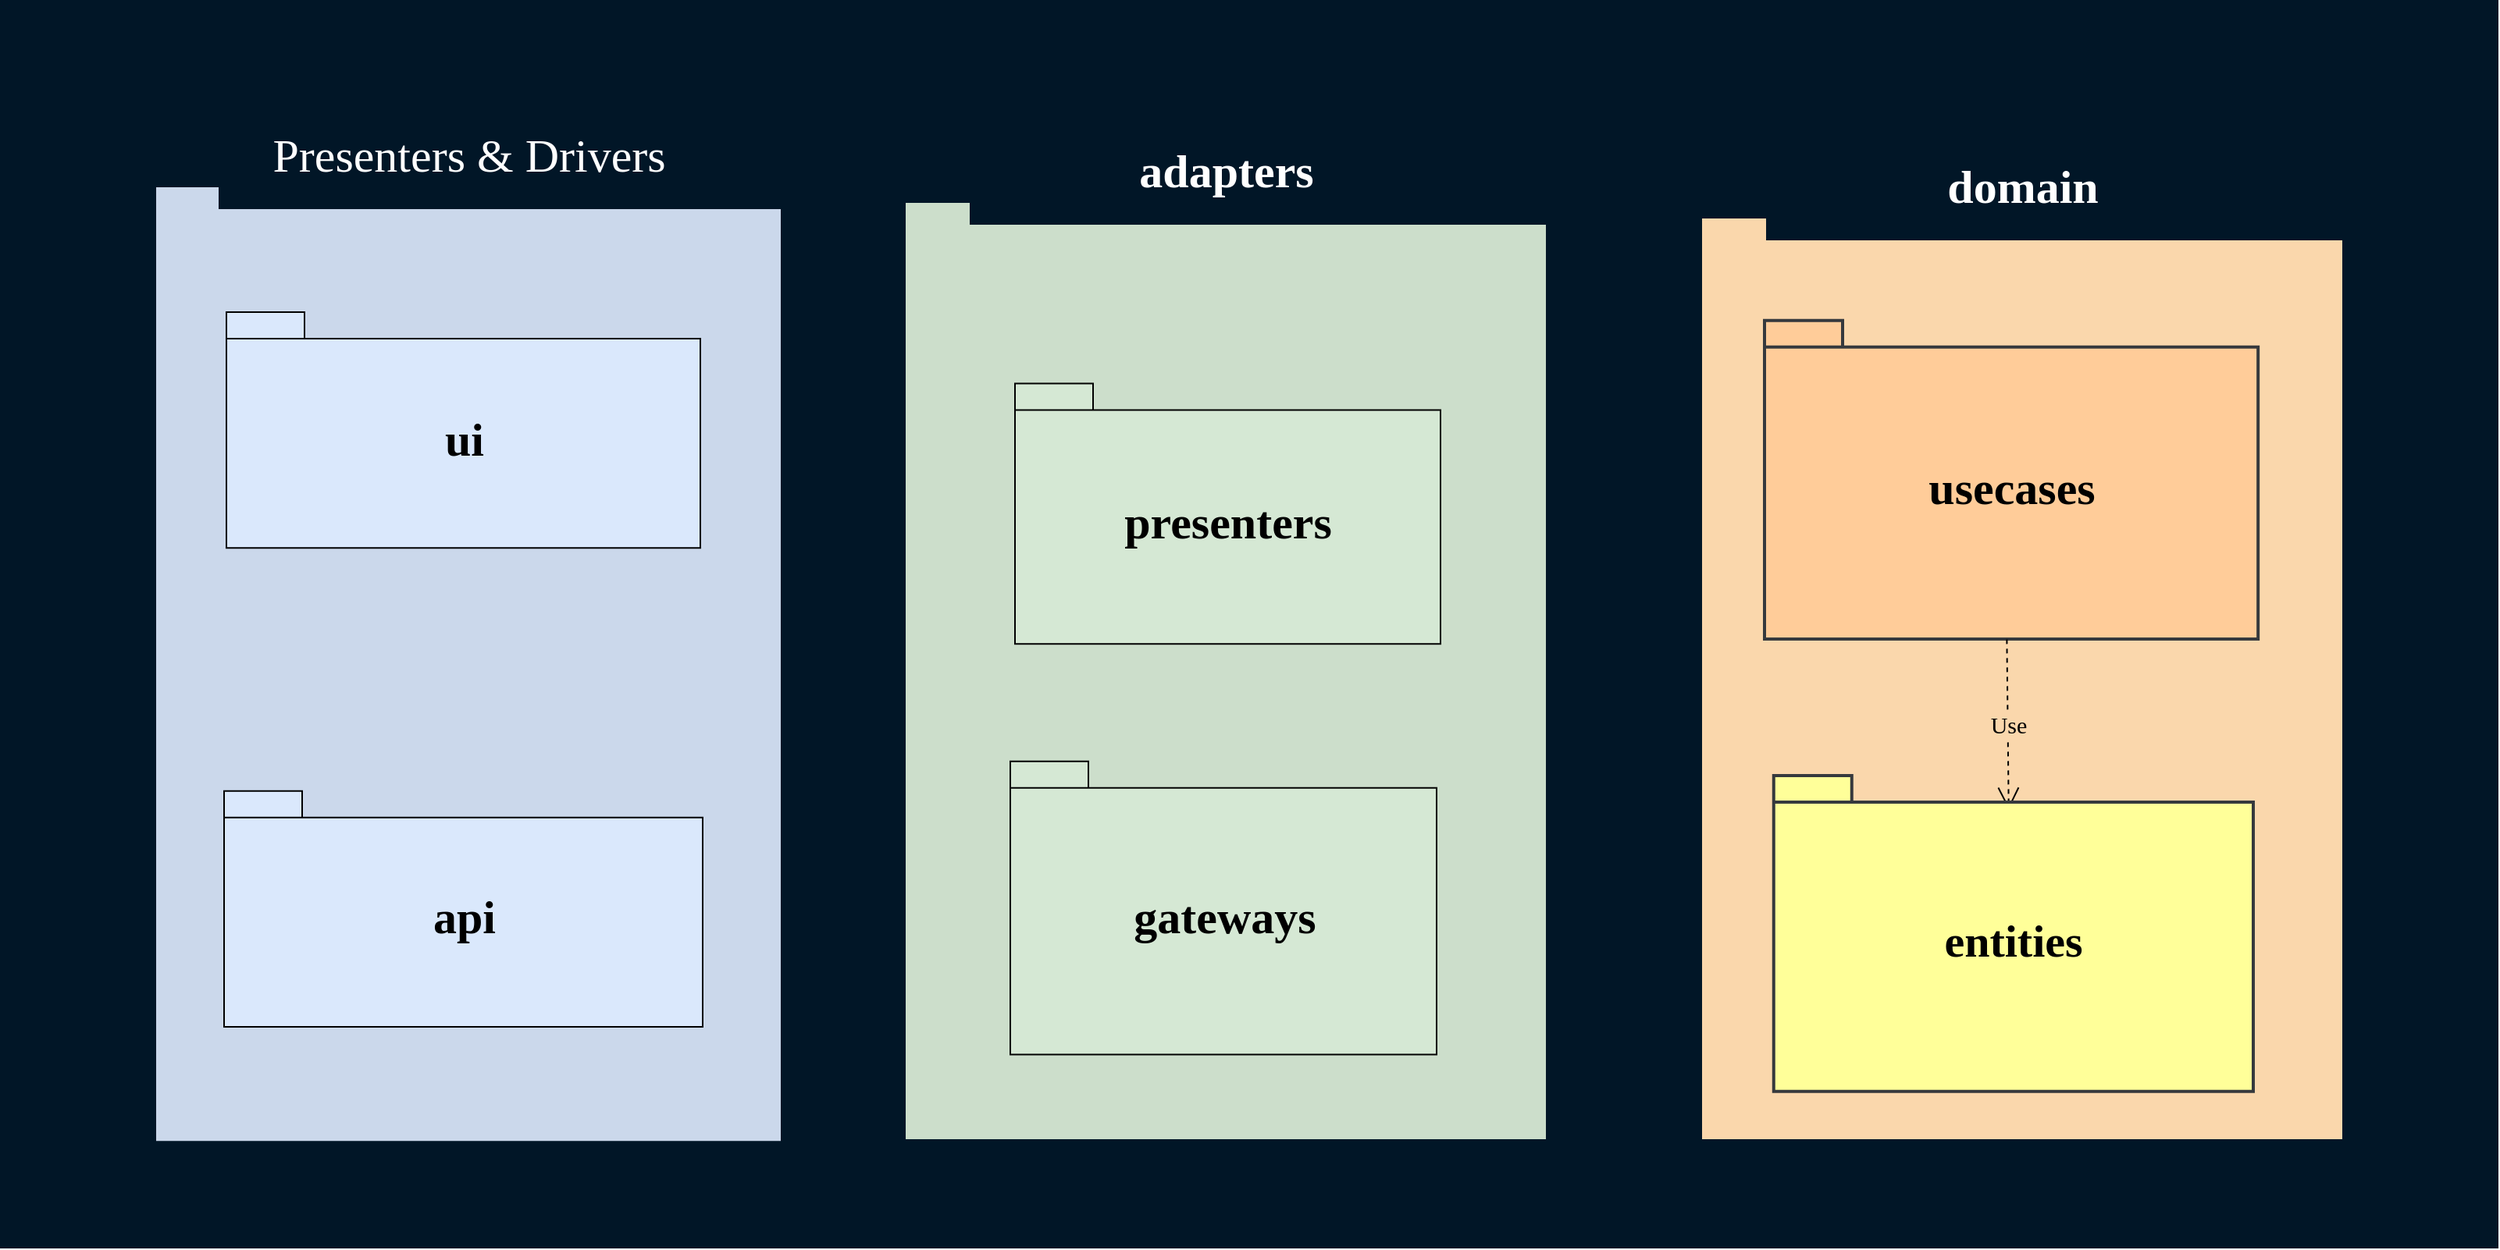 <mxfile version="13.0.3" type="device"><diagram name="Page-1" id="b5b7bab2-c9e2-2cf4-8b2a-24fd1a2a6d21"><mxGraphModel dx="6152" dy="2813" grid="1" gridSize="10" guides="1" tooltips="1" connect="1" arrows="1" fold="1" page="1" pageScale="1" pageWidth="827" pageHeight="1169" background="#ffffff" math="0" shadow="0"><root><mxCell id="0"/><mxCell id="1" parent="0"/><mxCell id="tDun83H3uAfbjw66Eg2o-3" value="" style="rounded=0;whiteSpace=wrap;html=1;fillColor=#011627;fontSize=30;fontColor=#FFFFFF;strokeColor=none;" vertex="1" parent="1"><mxGeometry x="-2920" y="-330" width="1600" height="800" as="geometry"/></mxCell><mxCell id="tDun83H3uAfbjw66Eg2o-17" value="" style="group;strokeColor=none;fillColor=none;labelPosition=center;verticalLabelPosition=top;align=center;verticalAlign=bottom;fontColor=#FFFFFF;" vertex="1" connectable="0" parent="1"><mxGeometry x="-1920" y="-190" width="500" height="590" as="geometry"/></mxCell><mxCell id="tDun83H3uAfbjw66Eg2o-18" value="&lt;font style=&quot;font-size: 30px&quot;&gt;domain&lt;br&gt;&lt;/font&gt;" style="shape=folder;fontStyle=1;spacingTop=10;tabWidth=40;tabHeight=14;tabPosition=left;html=1;fontSize=15;labelPosition=center;verticalLabelPosition=top;align=center;verticalAlign=bottom;fontFamily=Verdana;fillColor=#fad7ac;strokeColor=none;fontColor=#FFFFFF;" vertex="1" parent="tDun83H3uAfbjw66Eg2o-17"><mxGeometry x="90" width="410" height="590" as="geometry"/></mxCell><mxCell id="tDun83H3uAfbjw66Eg2o-19" value="&lt;font style=&quot;font-size: 30px&quot;&gt;usecases&lt;/font&gt;" style="shape=folder;fontStyle=1;spacingTop=10;tabWidth=50;tabHeight=17;tabPosition=left;html=1;rounded=0;shadow=0;comic=0;labelBackgroundColor=none;strokeWidth=2;fontFamily=Verdana;fontSize=12;align=center;labelPosition=center;verticalLabelPosition=middle;verticalAlign=middle;fillColor=#ffcc99;strokeColor=#36393d;" vertex="1" parent="tDun83H3uAfbjw66Eg2o-17"><mxGeometry x="130" y="65.359" width="316.08" height="204.126" as="geometry"/></mxCell><mxCell id="tDun83H3uAfbjw66Eg2o-20" value="Use" style="endArrow=open;endSize=12;dashed=1;html=1;fontFamily=Verdana;fontSize=15;entryX=0.49;entryY=0.108;entryDx=0;entryDy=0;entryPerimeter=0;exitX=0.491;exitY=1.001;exitDx=0;exitDy=0;exitPerimeter=0;labelBackgroundColor=#FAD7AC;" edge="1" parent="tDun83H3uAfbjw66Eg2o-17" source="tDun83H3uAfbjw66Eg2o-19" target="tDun83H3uAfbjw66Eg2o-22"><mxGeometry x="0.002" width="160" relative="1" as="geometry"><mxPoint x="256.811" y="215.941" as="sourcePoint"/><mxPoint x="256.812" y="392.69" as="targetPoint"/><mxPoint as="offset"/></mxGeometry></mxCell><mxCell id="tDun83H3uAfbjw66Eg2o-21" value="" style="group;fontSize=13;labelPosition=center;verticalLabelPosition=middle;align=center;verticalAlign=middle;fillColor=none;strokeColor=none;strokeWidth=2;" vertex="1" connectable="0" parent="tDun83H3uAfbjw66Eg2o-17"><mxGeometry x="180.08" y="342.051" width="300" height="232.27" as="geometry"/></mxCell><mxCell id="tDun83H3uAfbjw66Eg2o-22" value="&lt;font style=&quot;font-size: 29px&quot;&gt;entities&lt;/font&gt;" style="shape=folder;fontStyle=1;spacingTop=10;tabWidth=50;tabHeight=17;tabPosition=left;html=1;rounded=0;shadow=0;comic=0;labelBackgroundColor=none;strokeWidth=2;fontFamily=Verdana;fontSize=10;align=center;labelPosition=center;verticalLabelPosition=middle;verticalAlign=middle;fillColor=#FFFF99;strokeColor=#36393d;" vertex="1" parent="tDun83H3uAfbjw66Eg2o-21"><mxGeometry x="-44.194" y="14.888" width="307.108" height="202.493" as="geometry"/></mxCell><mxCell id="tDun83H3uAfbjw66Eg2o-23" value="" style="group" vertex="1" connectable="0" parent="1"><mxGeometry x="-2340" y="-200" width="780" height="600" as="geometry"/></mxCell><mxCell id="tDun83H3uAfbjw66Eg2o-7" value="&lt;font style=&quot;font-size: 30px&quot;&gt;adapters&lt;/font&gt;" style="shape=folder;fontStyle=1;spacingTop=10;tabWidth=40;tabHeight=14;tabPosition=left;html=1;fontSize=15;labelPosition=center;verticalLabelPosition=top;align=center;verticalAlign=bottom;fontFamily=Verdana;fillColor=#CCDECB;strokeColor=none;fontColor=#FFFFFF;" vertex="1" parent="tDun83H3uAfbjw66Eg2o-23"><mxGeometry width="410" height="600" as="geometry"/></mxCell><mxCell id="tDun83H3uAfbjw66Eg2o-8" value="&lt;font style=&quot;font-size: 30px&quot;&gt;presenters&lt;/font&gt;" style="shape=folder;fontStyle=1;spacingTop=10;tabWidth=50;tabHeight=17;tabPosition=left;html=1;rounded=0;shadow=0;comic=0;labelBackgroundColor=none;strokeWidth=1;fontFamily=Verdana;fontSize=10;align=center;labelPosition=center;verticalLabelPosition=middle;verticalAlign=middle;fillColor=#d5e8d4;strokeColor=#000000;" vertex="1" parent="tDun83H3uAfbjw66Eg2o-23"><mxGeometry x="70" y="115.789" width="272.5" height="166.811" as="geometry"/></mxCell><mxCell id="tDun83H3uAfbjw66Eg2o-9" value="" style="group;fillColor=none;strokeColor=none;" vertex="1" connectable="0" parent="tDun83H3uAfbjw66Eg2o-23"><mxGeometry x="67" y="357.895" width="273" height="187.863" as="geometry"/></mxCell><mxCell id="tDun83H3uAfbjw66Eg2o-10" value="&lt;font style=&quot;font-size: 30px&quot;&gt;gateways&lt;/font&gt;" style="shape=folder;fontStyle=1;spacingTop=10;tabWidth=50;tabHeight=17;tabPosition=left;html=1;rounded=0;shadow=0;comic=0;labelBackgroundColor=none;strokeWidth=1;fontFamily=Verdana;fontSize=10;align=center;labelPosition=center;verticalLabelPosition=middle;verticalAlign=middle;fillColor=#d5e8d4;strokeColor=#000000;" vertex="1" parent="tDun83H3uAfbjw66Eg2o-9"><mxGeometry width="273.0" height="187.863" as="geometry"/></mxCell><mxCell id="tDun83H3uAfbjw66Eg2o-24" value="" style="group" vertex="1" connectable="0" parent="1"><mxGeometry x="-2820" y="-210" width="400" height="611.18" as="geometry"/></mxCell><mxCell id="tDun83H3uAfbjw66Eg2o-4" value="&lt;font style=&quot;font-size: 30px&quot;&gt;Presenters &amp;amp; Drivers&lt;/font&gt;" style="shape=folder;fontStyle=0;spacingTop=10;tabWidth=40;tabHeight=14;tabPosition=left;html=1;fontSize=15;labelPosition=center;verticalLabelPosition=top;align=center;verticalAlign=bottom;fontFamily=Verdana;fillColor=#CBD8EB;strokeColor=none;fontColor=#FFFFFF;" vertex="1" parent="tDun83H3uAfbjw66Eg2o-24"><mxGeometry width="400" height="611.18" as="geometry"/></mxCell><mxCell id="tDun83H3uAfbjw66Eg2o-5" value="&lt;font style=&quot;font-size: 30px&quot;&gt;ui&lt;/font&gt;" style="shape=folder;fontStyle=1;spacingTop=10;tabWidth=50;tabHeight=17;tabPosition=left;html=1;rounded=0;shadow=0;comic=0;labelBackgroundColor=none;strokeWidth=1;fontFamily=Verdana;fontSize=18;align=center;labelPosition=center;verticalLabelPosition=middle;verticalAlign=middle;fillColor=#dae8fc;strokeColor=#000000;" vertex="1" parent="tDun83H3uAfbjw66Eg2o-24"><mxGeometry x="45" y="80" width="303.5" height="151.18" as="geometry"/></mxCell><mxCell id="tDun83H3uAfbjw66Eg2o-6" value="&lt;font style=&quot;font-size: 30px&quot;&gt;api&lt;/font&gt;" style="shape=folder;fontStyle=1;spacingTop=10;tabWidth=50;tabHeight=17;tabPosition=left;html=1;rounded=0;shadow=0;comic=0;labelBackgroundColor=none;strokeWidth=1;fontFamily=Verdana;fontSize=18;align=center;labelPosition=center;verticalLabelPosition=middle;verticalAlign=middle;fillColor=#dae8fc;strokeColor=#000000;" vertex="1" parent="tDun83H3uAfbjw66Eg2o-24"><mxGeometry x="43.5" y="386.82" width="306.5" height="151.18" as="geometry"/></mxCell></root></mxGraphModel></diagram></mxfile>